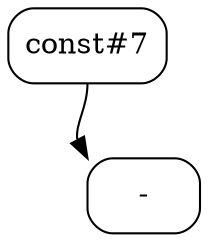 digraph G {
  node [shape=box, style=rounded];
  node [shape=triangle, style=solid];
  const0 [label="const#7", shape=box, style=rounded];
  -1 [label="-", shape=box, style=rounded];

  const0 -> -1 [tailport=s, headport=nw];
}
